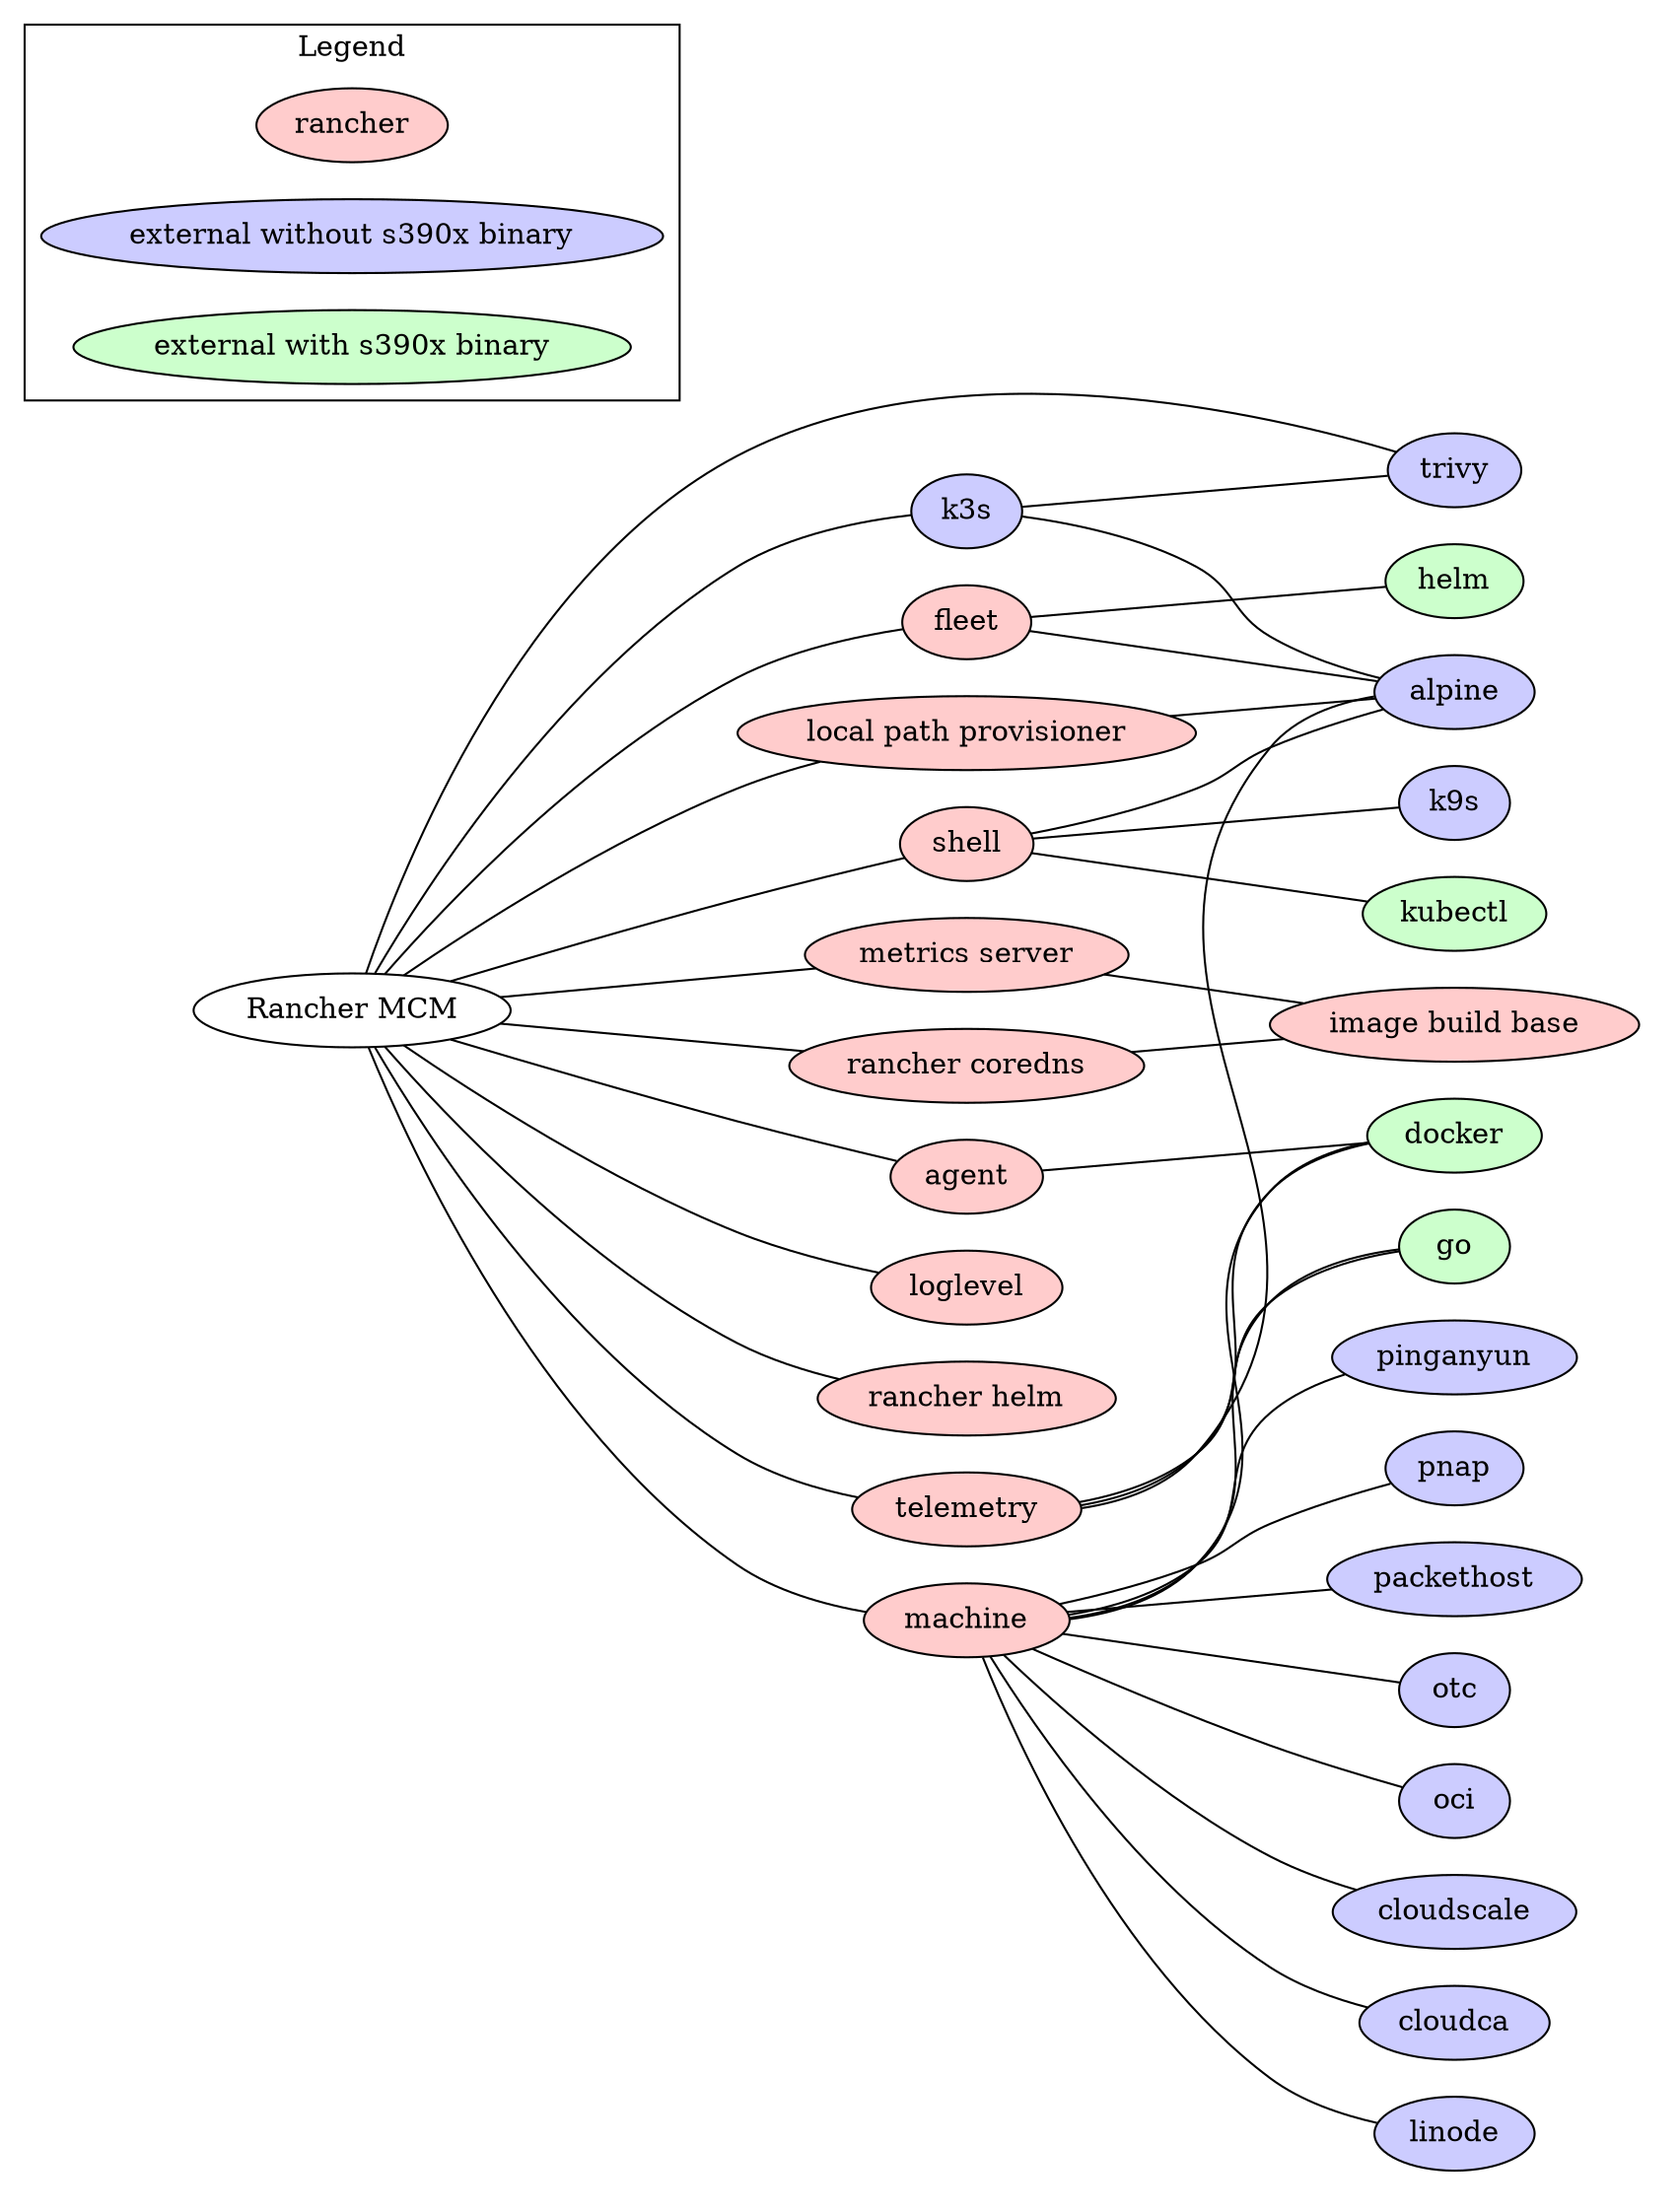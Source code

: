graph {
rankdir="LR";
    subgraph cluster1 {
        color = transparent ;
        linode [style=filled, fillcolor="#ccccff", href="https://github.com/linode/docker-machine-driver-linode/"]
        cloudca [style=filled, fillcolor="#ccccff", href="https://github.com/cloud-ca/docker-machine-driver-cloudca"]
        cloudscale [style=filled, fillcolor="#ccccff", href="https://github.com/cloudscale-ch/docker-machine-driver-cloudscale"]
        oci [style=filled, fillcolor="#ccccff", href="https://github.com/rancher-plugins/rancher-machine-driver-oci"]
        otc [style=filled, fillcolor="#ccccff", href="https://github.com/rancher-plugins/rancher-machine-driver-otc"]
        packethost [style=filled, fillcolor="#ccccff", href="https://github.com/packethost/docker-machine-driver-packet"]
        pnap [style=filled, fillcolor="#ccccff", href="https://github.com/phoenixnap/docker-machine-driver-pnap"]
        pinganyun  [style=filled, fillcolor="#ccccff", href="https://drivers.rancher.cn/node-driver-/0.3.0"]
        go [style=filled, fillcolor="#ccffcc"];
        docker [style=filled, fillcolor="#ccffcc"];
        machine [style=filled, fillcolor="#ffcccc", href="https://github.com/rancher/machine"];
        machine -- docker;
        machine -- go;
        machine -- linode;
        machine -- cloudca;
        machine -- cloudscale;
        machine -- oci;
        machine -- otc;
        machine -- packethost;
        machine -- pnap;
        machine -- pinganyun;
        alpine [style=filled, fillcolor="#ccccff", href="https://hub.docker.com/_/alpine"]
        telemetry [style=filled, fillcolor="#ffcccc", href="https://github.com/rancher/telemetry"];
        telemetry -- go;
        telemetry -- docker;
        telemetry -- alpine;
        "rancher helm"  [style=filled, fillcolor="#ffcccc", href="https://github.com/rancher/helm"];
        loglevel [style=filled, fillcolor="#ffcccc", href="hhttps://github.com/rancher/loglevel"];
        "image build base"  [style=filled, fillcolor="#ffcccc", href="https://github.com/rancher/image-build-base"];
        "rancher coredns"  [style=filled, fillcolor="#ffcccc", href="https://github.com/rancher/image-build-coredns"];
        "rancher coredns" -- "image build base";
        kubectl  [style=filled, fillcolor="#ccffcc", href="https://storage.googleapis.com/kubernetes-release"];
        k9s [style=filled, fillcolor="#ccccff", href="https://github.com/derailed/k9s/releases"];
        shell [style=filled, fillcolor="#ffcccc", href="https://github.com/rancher/shell"];
        shell -- alpine;
        shell -- kubectl;
        shell -- k9s;
        "metrics server" [style=filled, fillcolor="#ffcccc", href="https://github.com/rancher/image-build-k8s-metrics-server"];
        "metrics server" -- "image build base";
        "local path provisioner" [style=filled, fillcolor="#ffcccc", href="https://github.com/rancher/local-path-provisioner"];
        "local path provisioner" -- alpine;
        helm [style=filled, fillcolor="#ccffcc", href="https://get.helm.sh"];
        fleet [style=filled, fillcolor="#ffcccc", href="https://github.com/rancher/fleet"];
        fleet -- helm;
        fleet -- alpine;
        agent [style=filled, fillcolor="#ffcccc", href="https://github.com/rancher/agent"];
        agent -- docker;
        trivy [style=filled, fillcolor="#ccccff", href="https://github.com/aquasecurity/trivy"];
        k3s [style=filled, fillcolor="#ccccff", href="https://github.com/k3s-io/k3s"];
        k3s -- trivy;
        k3s -- alpine;
        "Rancher MCM" [href="https://github.com/rancher/rancher"]
        "Rancher MCM" -- machine;
        "Rancher MCM" -- telemetry;
        "Rancher MCM" -- "rancher helm";
        "Rancher MCM" -- loglevel;
        "Rancher MCM" -- "rancher coredns";
        "Rancher MCM" -- shell;
        "Rancher MCM" -- "metrics server";
        "Rancher MCM" -- "local path provisioner";
        "Rancher MCM" -- fleet;
        "Rancher MCM" -- agent;
        "Rancher MCM" -- trivy;
        "Rancher MCM" -- k3s;
    }

    subgraph cluster2 {
        label = "Legend" ;
        shape = rectangle ;
        color = black ;
        rancher [style=filled, fillcolor="#ffcccc"] ;
        "external without s390x binary" [style=filled, fillcolor="#ccccff"] ;
        "external with s390x binary" [style=filled, fillcolor="#ccffcc", weight=100] ;
    }
}
